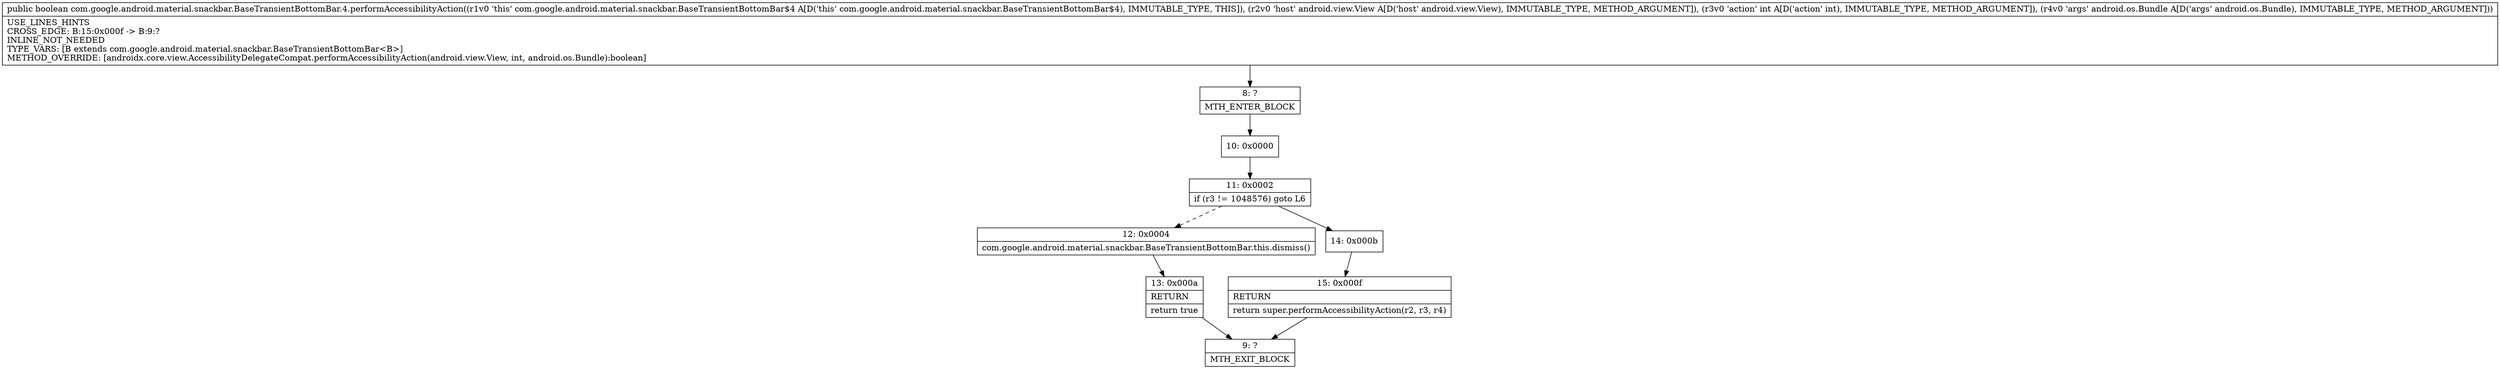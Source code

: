 digraph "CFG forcom.google.android.material.snackbar.BaseTransientBottomBar.4.performAccessibilityAction(Landroid\/view\/View;ILandroid\/os\/Bundle;)Z" {
Node_8 [shape=record,label="{8\:\ ?|MTH_ENTER_BLOCK\l}"];
Node_10 [shape=record,label="{10\:\ 0x0000}"];
Node_11 [shape=record,label="{11\:\ 0x0002|if (r3 != 1048576) goto L6\l}"];
Node_12 [shape=record,label="{12\:\ 0x0004|com.google.android.material.snackbar.BaseTransientBottomBar.this.dismiss()\l}"];
Node_13 [shape=record,label="{13\:\ 0x000a|RETURN\l|return true\l}"];
Node_9 [shape=record,label="{9\:\ ?|MTH_EXIT_BLOCK\l}"];
Node_14 [shape=record,label="{14\:\ 0x000b}"];
Node_15 [shape=record,label="{15\:\ 0x000f|RETURN\l|return super.performAccessibilityAction(r2, r3, r4)\l}"];
MethodNode[shape=record,label="{public boolean com.google.android.material.snackbar.BaseTransientBottomBar.4.performAccessibilityAction((r1v0 'this' com.google.android.material.snackbar.BaseTransientBottomBar$4 A[D('this' com.google.android.material.snackbar.BaseTransientBottomBar$4), IMMUTABLE_TYPE, THIS]), (r2v0 'host' android.view.View A[D('host' android.view.View), IMMUTABLE_TYPE, METHOD_ARGUMENT]), (r3v0 'action' int A[D('action' int), IMMUTABLE_TYPE, METHOD_ARGUMENT]), (r4v0 'args' android.os.Bundle A[D('args' android.os.Bundle), IMMUTABLE_TYPE, METHOD_ARGUMENT]))  | USE_LINES_HINTS\lCROSS_EDGE: B:15:0x000f \-\> B:9:?\lINLINE_NOT_NEEDED\lTYPE_VARS: [B extends com.google.android.material.snackbar.BaseTransientBottomBar\<B\>]\lMETHOD_OVERRIDE: [androidx.core.view.AccessibilityDelegateCompat.performAccessibilityAction(android.view.View, int, android.os.Bundle):boolean]\l}"];
MethodNode -> Node_8;Node_8 -> Node_10;
Node_10 -> Node_11;
Node_11 -> Node_12[style=dashed];
Node_11 -> Node_14;
Node_12 -> Node_13;
Node_13 -> Node_9;
Node_14 -> Node_15;
Node_15 -> Node_9;
}

